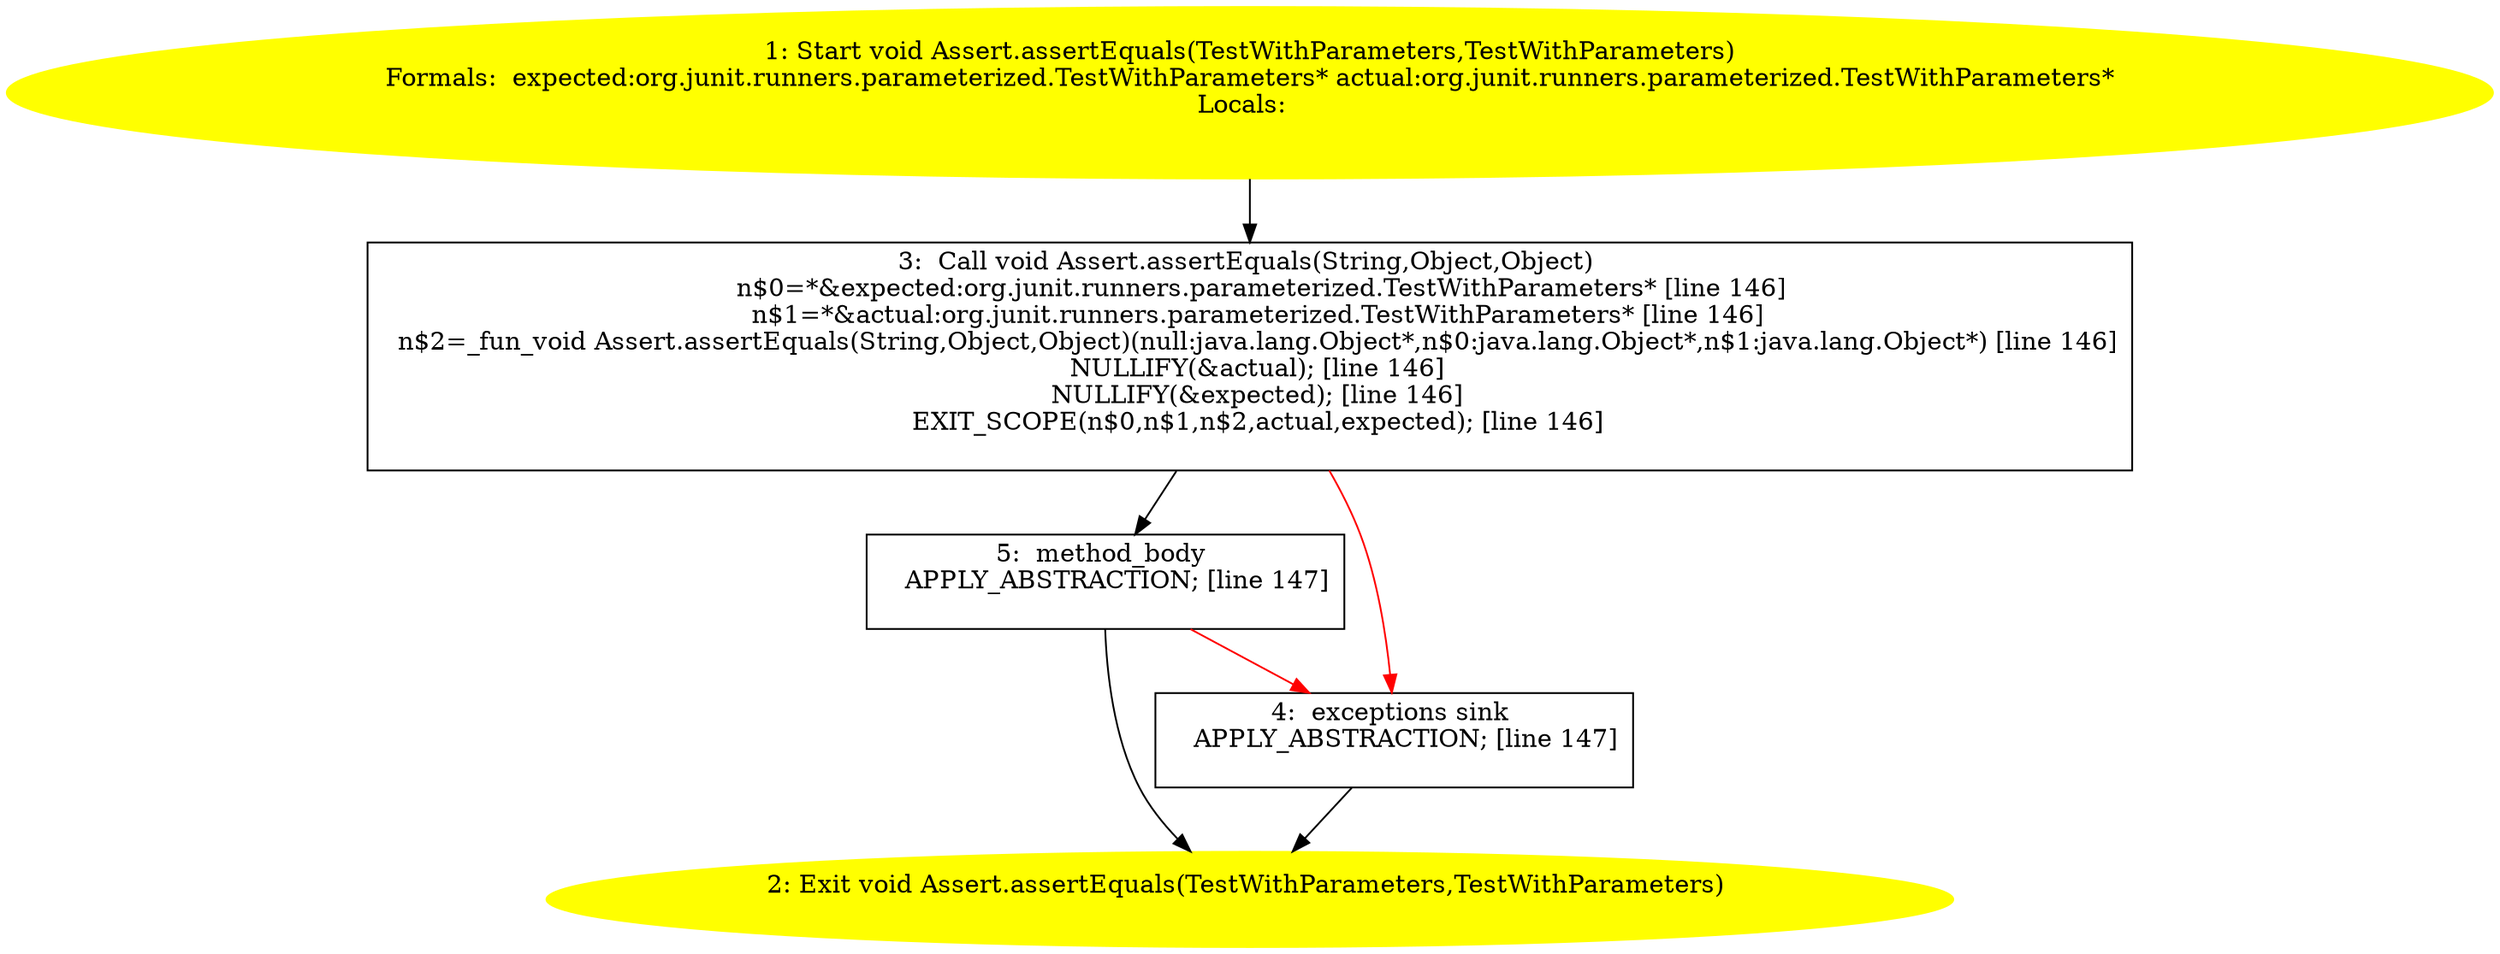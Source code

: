 /* @generated */
digraph cfg {
"org.junit.Assert.assertEquals(org.junit.runners.parameterized.TestWithParameters,org.junit.runners.p.1e9a36bc2ac53ecfdf331dd6ce26bbbf_1" [label="1: Start void Assert.assertEquals(TestWithParameters,TestWithParameters)\nFormals:  expected:org.junit.runners.parameterized.TestWithParameters* actual:org.junit.runners.parameterized.TestWithParameters*\nLocals:  \n  " color=yellow style=filled]
	

	 "org.junit.Assert.assertEquals(org.junit.runners.parameterized.TestWithParameters,org.junit.runners.p.1e9a36bc2ac53ecfdf331dd6ce26bbbf_1" -> "org.junit.Assert.assertEquals(org.junit.runners.parameterized.TestWithParameters,org.junit.runners.p.1e9a36bc2ac53ecfdf331dd6ce26bbbf_3" ;
"org.junit.Assert.assertEquals(org.junit.runners.parameterized.TestWithParameters,org.junit.runners.p.1e9a36bc2ac53ecfdf331dd6ce26bbbf_2" [label="2: Exit void Assert.assertEquals(TestWithParameters,TestWithParameters) \n  " color=yellow style=filled]
	

"org.junit.Assert.assertEquals(org.junit.runners.parameterized.TestWithParameters,org.junit.runners.p.1e9a36bc2ac53ecfdf331dd6ce26bbbf_3" [label="3:  Call void Assert.assertEquals(String,Object,Object) \n   n$0=*&expected:org.junit.runners.parameterized.TestWithParameters* [line 146]\n  n$1=*&actual:org.junit.runners.parameterized.TestWithParameters* [line 146]\n  n$2=_fun_void Assert.assertEquals(String,Object,Object)(null:java.lang.Object*,n$0:java.lang.Object*,n$1:java.lang.Object*) [line 146]\n  NULLIFY(&actual); [line 146]\n  NULLIFY(&expected); [line 146]\n  EXIT_SCOPE(n$0,n$1,n$2,actual,expected); [line 146]\n " shape="box"]
	

	 "org.junit.Assert.assertEquals(org.junit.runners.parameterized.TestWithParameters,org.junit.runners.p.1e9a36bc2ac53ecfdf331dd6ce26bbbf_3" -> "org.junit.Assert.assertEquals(org.junit.runners.parameterized.TestWithParameters,org.junit.runners.p.1e9a36bc2ac53ecfdf331dd6ce26bbbf_5" ;
	 "org.junit.Assert.assertEquals(org.junit.runners.parameterized.TestWithParameters,org.junit.runners.p.1e9a36bc2ac53ecfdf331dd6ce26bbbf_3" -> "org.junit.Assert.assertEquals(org.junit.runners.parameterized.TestWithParameters,org.junit.runners.p.1e9a36bc2ac53ecfdf331dd6ce26bbbf_4" [color="red" ];
"org.junit.Assert.assertEquals(org.junit.runners.parameterized.TestWithParameters,org.junit.runners.p.1e9a36bc2ac53ecfdf331dd6ce26bbbf_4" [label="4:  exceptions sink \n   APPLY_ABSTRACTION; [line 147]\n " shape="box"]
	

	 "org.junit.Assert.assertEquals(org.junit.runners.parameterized.TestWithParameters,org.junit.runners.p.1e9a36bc2ac53ecfdf331dd6ce26bbbf_4" -> "org.junit.Assert.assertEquals(org.junit.runners.parameterized.TestWithParameters,org.junit.runners.p.1e9a36bc2ac53ecfdf331dd6ce26bbbf_2" ;
"org.junit.Assert.assertEquals(org.junit.runners.parameterized.TestWithParameters,org.junit.runners.p.1e9a36bc2ac53ecfdf331dd6ce26bbbf_5" [label="5:  method_body \n   APPLY_ABSTRACTION; [line 147]\n " shape="box"]
	

	 "org.junit.Assert.assertEquals(org.junit.runners.parameterized.TestWithParameters,org.junit.runners.p.1e9a36bc2ac53ecfdf331dd6ce26bbbf_5" -> "org.junit.Assert.assertEquals(org.junit.runners.parameterized.TestWithParameters,org.junit.runners.p.1e9a36bc2ac53ecfdf331dd6ce26bbbf_2" ;
	 "org.junit.Assert.assertEquals(org.junit.runners.parameterized.TestWithParameters,org.junit.runners.p.1e9a36bc2ac53ecfdf331dd6ce26bbbf_5" -> "org.junit.Assert.assertEquals(org.junit.runners.parameterized.TestWithParameters,org.junit.runners.p.1e9a36bc2ac53ecfdf331dd6ce26bbbf_4" [color="red" ];
}
